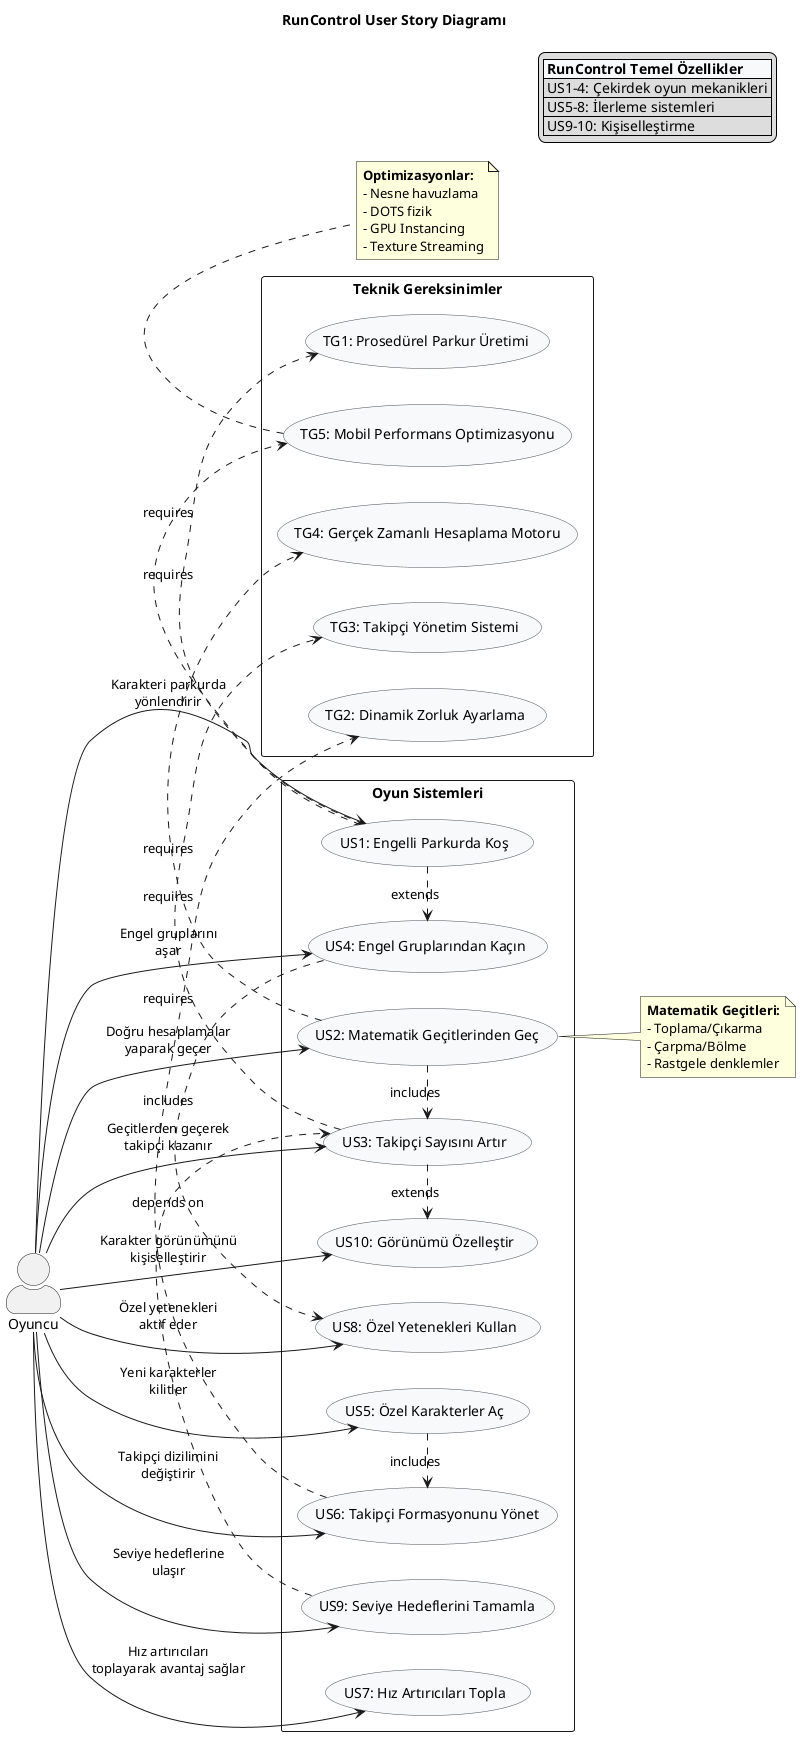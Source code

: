 @startuml RunControl_User_Stories
title RunControl User Story Diagramı

left to right direction
skinparam packageStyle rectangle
skinparam actorStyle awesome
skinparam usecaseBackgroundColor #F8F9FA
skinparam usecaseBorderColor #495057

actor Player as "Oyuncu"
rectangle "Oyun Sistemleri" {
    usecase "US1: Engelli Parkurda Koş" as US1
    usecase "US2: Matematik Geçitlerinden Geç" as US2
    usecase "US3: Takipçi Sayısını Artır" as US3
    usecase "US4: Engel Gruplarından Kaçın" as US4
    usecase "US5: Özel Karakterler Aç" as US5
    usecase "US6: Takipçi Formasyonunu Yönet" as US6
    usecase "US7: Hız Artırıcıları Topla" as US7
    usecase "US8: Özel Yetenekleri Kullan" as US8
    usecase "US9: Seviye Hedeflerini Tamamla" as US9
    usecase "US10: Görünümü Özelleştir" as US10
}

Player --> US1 : "Karakteri parkurda\nyönlendirir"
Player --> US2 : "Doğru hesaplamalar\nyaparak geçer"
Player --> US3 : "Geçitlerden geçerek\ntakipçi kazanır"
Player --> US4 : "Engel gruplarını\naşar"
Player --> US5 : "Yeni karakterler\nkilitler"
Player --> US6 : "Takipçi dizilimini\ndeğiştirir"
Player --> US7 : "Hız artırıcıları\ntoplayarak avantaj sağlar"
Player --> US8 : "Özel yetenekleri\naktif eder"
Player --> US9 : "Seviye hedeflerine\nulaşır"
Player --> US10 : "Karakter görünümünü\nkişiselleştirir"

US1 .> US4 : extends
US2 .> US3 : includes
US3 .> US10 : extends
US4 .> US8 : includes
US5 .> US6 : includes
US9 .> US3 : depends on

rectangle "Teknik Gereksinimler" {
    usecase "TG1: Prosedürel Parkur Üretimi" as TG1
    usecase "TG2: Dinamik Zorluk Ayarlama" as TG2
    usecase "TG3: Takipçi Yönetim Sistemi" as TG3
    usecase "TG4: Gerçek Zamanlı Hesaplama Motoru" as TG4
    usecase "TG5: Mobil Performans Optimizasyonu" as TG5
}

US1 .> TG1 : requires
US2 .> TG4 : requires
US3 .> TG3 : requires
US6 .> TG2 : requires
US1 .> TG5 : requires

note right of US2
**Matematik Geçitleri:**
- Toplama/Çıkarma
- Çarpma/Bölme
- Rastgele denklemler
end note

note bottom of TG5
**Optimizasyonlar:**
- Nesne havuzlama
- DOTS fizik
- GPU Instancing
- Texture Streaming
end note

legend top right
|<#F8F9FA> **RunControl Temel Özellikler** |
| US1-4: Çekirdek oyun mekanikleri |
| US5-8: İlerleme sistemleri |
| US9-10: Kişiselleştirme |
endlegend

@enduml